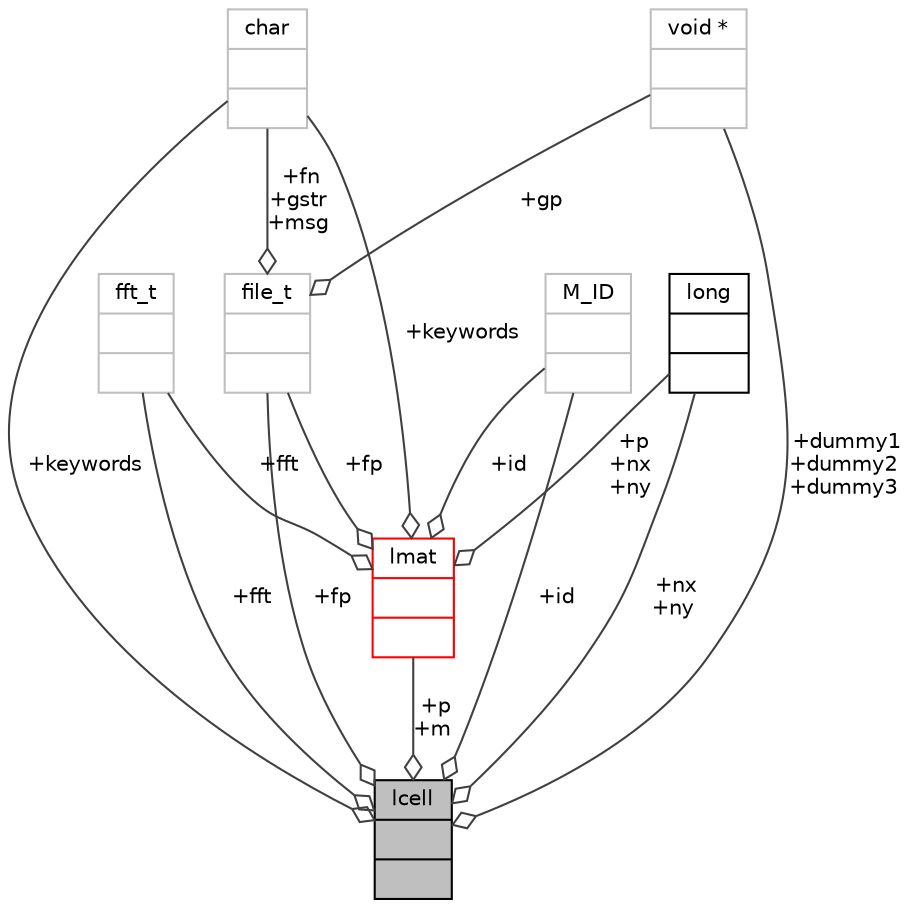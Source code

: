 digraph "lcell"
{
 // INTERACTIVE_SVG=YES
  bgcolor="transparent";
  edge [fontname="Helvetica",fontsize="10",labelfontname="Helvetica",labelfontsize="10"];
  node [fontname="Helvetica",fontsize="10",shape=record];
  Node139 [label="{lcell\n||}",height=0.2,width=0.4,color="black", fillcolor="grey75", style="filled", fontcolor="black"];
  Node140 -> Node139 [color="grey25",fontsize="10",style="solid",label=" +fp" ,arrowhead="odiamond",fontname="Helvetica"];
  Node140 [label="{file_t\n||}",height=0.2,width=0.4,color="grey75"];
  Node141 -> Node140 [color="grey25",fontsize="10",style="solid",label=" +fn\n+gstr\n+msg" ,arrowhead="odiamond",fontname="Helvetica"];
  Node141 [label="{char\n||}",height=0.2,width=0.4,color="grey75"];
  Node143 -> Node140 [color="grey25",fontsize="10",style="solid",label=" +gp" ,arrowhead="odiamond",fontname="Helvetica"];
  Node143 [label="{void *\n||}",height=0.2,width=0.4,color="grey75"];
  Node144 -> Node139 [color="grey25",fontsize="10",style="solid",label=" +fft" ,arrowhead="odiamond",fontname="Helvetica"];
  Node144 [label="{fft_t\n||}",height=0.2,width=0.4,color="grey75"];
  Node147 -> Node139 [color="grey25",fontsize="10",style="solid",label=" +p\n+m" ,arrowhead="odiamond",fontname="Helvetica"];
  Node147 [label="{lmat\n||}",height=0.2,width=0.4,color="red",URL="$d7/da0/structlmat.html"];
  Node140 -> Node147 [color="grey25",fontsize="10",style="solid",label=" +fp" ,arrowhead="odiamond",fontname="Helvetica"];
  Node144 -> Node147 [color="grey25",fontsize="10",style="solid",label=" +fft" ,arrowhead="odiamond",fontname="Helvetica"];
  Node141 -> Node147 [color="grey25",fontsize="10",style="solid",label=" +keywords" ,arrowhead="odiamond",fontname="Helvetica"];
  Node149 -> Node147 [color="grey25",fontsize="10",style="solid",label=" +p\n+nx\n+ny" ,arrowhead="odiamond",fontname="Helvetica"];
  Node149 [label="{long\n||}",height=0.2,width=0.4,color="black",URL="$d7/d63/classlong.html"];
  Node152 -> Node147 [color="grey25",fontsize="10",style="solid",label=" +id" ,arrowhead="odiamond",fontname="Helvetica"];
  Node152 [label="{M_ID\n||}",height=0.2,width=0.4,color="grey75"];
  Node141 -> Node139 [color="grey25",fontsize="10",style="solid",label=" +keywords" ,arrowhead="odiamond",fontname="Helvetica"];
  Node149 -> Node139 [color="grey25",fontsize="10",style="solid",label=" +nx\n+ny" ,arrowhead="odiamond",fontname="Helvetica"];
  Node152 -> Node139 [color="grey25",fontsize="10",style="solid",label=" +id" ,arrowhead="odiamond",fontname="Helvetica"];
  Node143 -> Node139 [color="grey25",fontsize="10",style="solid",label=" +dummy1\n+dummy2\n+dummy3" ,arrowhead="odiamond",fontname="Helvetica"];
}
